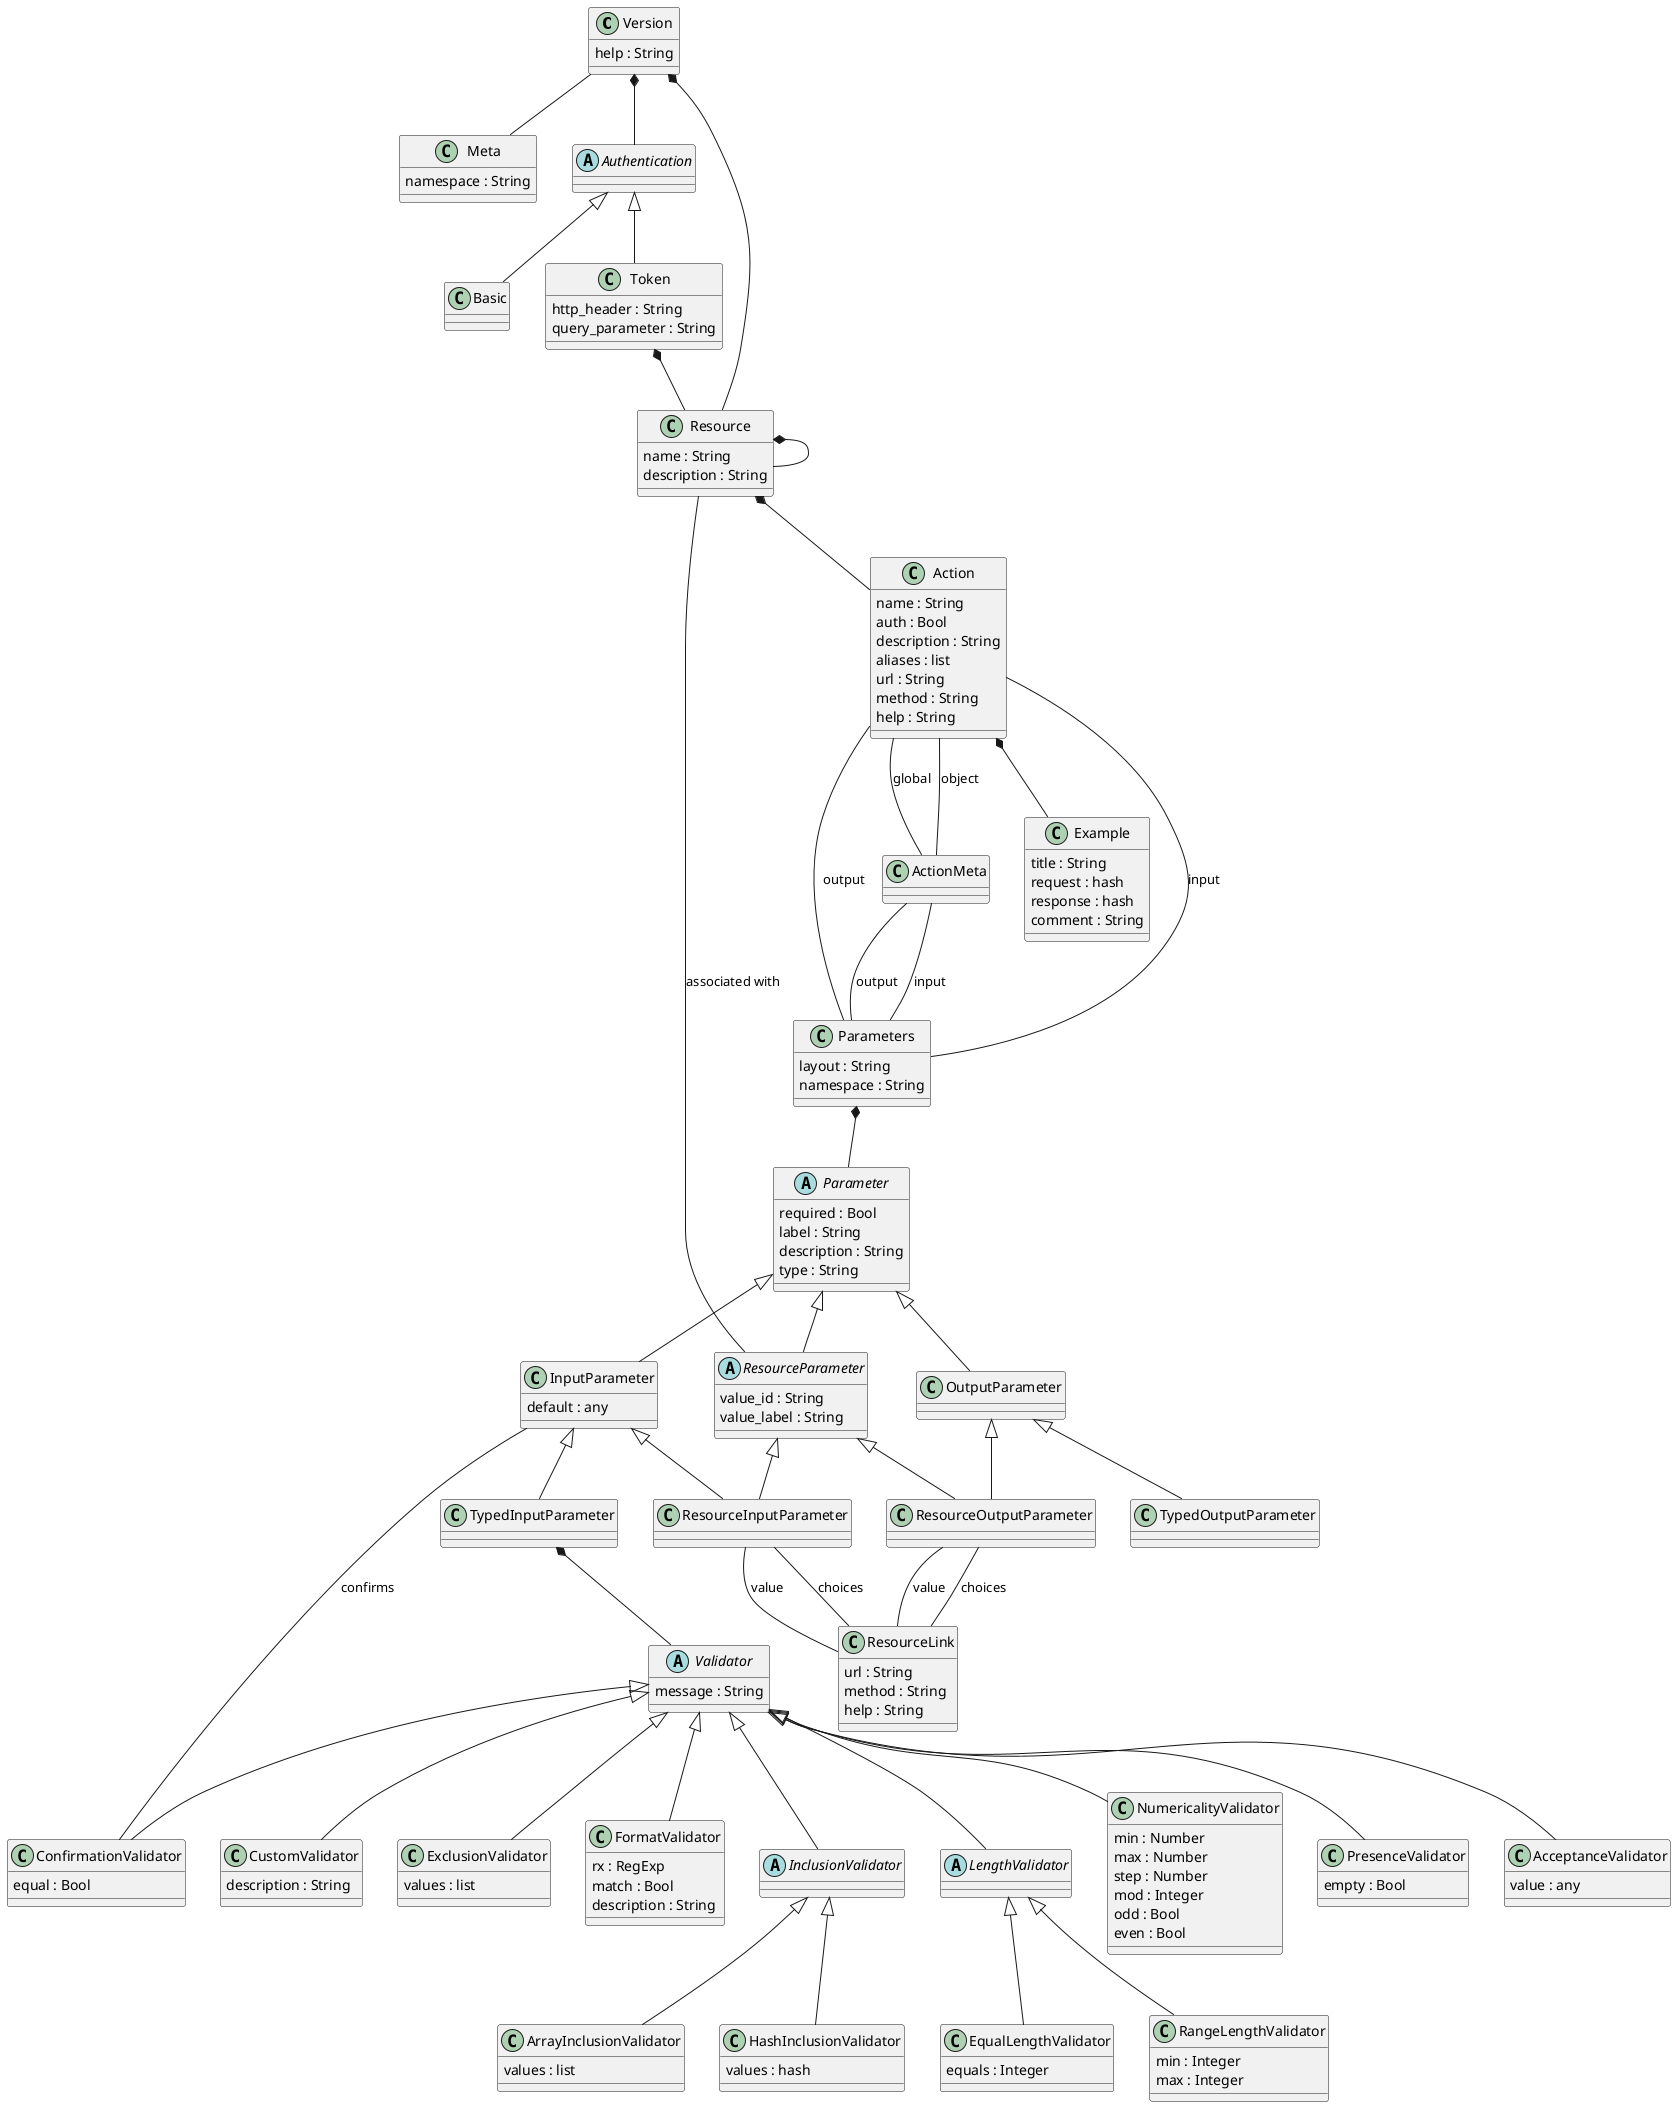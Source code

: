 @startuml

class Version {
	help : String
}

class Meta {
	namespace : String
}

abstract class Authentication {
	
}

class Basic {
	
}

class Token {
	http_header : String
	query_parameter : String
}

class Resource {
	name : String
	description : String
}

class Action {
	name : String
	auth : Bool
	description : String
	aliases : list
	url : String
	method : String
	help : String
}

class Example {
	title : String
	request : hash
	response : hash
	comment : String
}

class Parameters {
	layout : String
	namespace : String
}

abstract class Parameter {
	required : Bool
	label : String
	description : String
	type : String
}

class InputParameter {
	default : any
}

class OutputParameter {
	
}

abstract class ResourceParameter {
	value_id : String
	value_label : String
}

class TypedInputParameter {
	
}

class ResourceInputParameter {
}

class TypedOutputParameter {
	
}

class ResourceOutputParameter {
}

class ResourceLink {
	url : String
	method : String
	help : String
}


class ActionMeta {
}

abstract class Validator {
	message : String
}

class AcceptanceValidator {
	value : any
}

class ConfirmationValidator {
	equal : Bool
}

class CustomValidator {
	description : String
}

class ExclusionValidator {
	values : list
}

class FormatValidator {
	rx : RegExp
	match : Bool
	description : String
}

abstract class InclusionValidator {
	
}

class ArrayInclusionValidator {
	values : list
}

class HashInclusionValidator {
	values : hash
}

abstract class LengthValidator {
	
}

class EqualLengthValidator {
	equals : Integer
}

class RangeLengthValidator {
	min : Integer
	max : Integer
}

class NumericalityValidator {
	min : Number
	max : Number
	step : Number
	mod : Integer
	odd : Bool
	even : Bool
}

class PresenceValidator {
	empty : Bool
}

Version -- Meta
Version *-- Authentication

Authentication <|-- Basic
Authentication <|-- Token

Token *-- Resource

Version *-- Resource

Resource *-- Resource
Resource *-- Action

Action *-- Example
Action -- Parameters : input
Action -- Parameters : output
Action -- ActionMeta : object
Action -- ActionMeta : global

ActionMeta -- Parameters : input
ActionMeta -- Parameters : output

Parameters *-- Parameter

Parameter <|-- InputParameter
Parameter <|-- OutputParameter
Parameter <|-- ResourceParameter

ResourceParameter <|-- ResourceInputParameter
ResourceParameter <|-- ResourceOutputParameter
ResourceParameter -- Resource : associated with

InputParameter <|-- TypedInputParameter
InputParameter <|-- ResourceInputParameter

TypedInputParameter *-- Validator

Validator <|-- AcceptanceValidator
Validator <|-- ConfirmationValidator
ConfirmationValidator -- InputParameter : confirms
Validator <|-- CustomValidator
Validator <|-- ExclusionValidator
Validator <|-- FormatValidator
Validator <|-- InclusionValidator
InclusionValidator <|-- ArrayInclusionValidator
InclusionValidator <|-- HashInclusionValidator
Validator <|-- LengthValidator
LengthValidator <|-- EqualLengthValidator
LengthValidator <|-- RangeLengthValidator
Validator <|-- NumericalityValidator
Validator <|-- PresenceValidator

OutputParameter <|-- TypedOutputParameter
OutputParameter <|-- ResourceOutputParameter

ResourceInputParameter -- ResourceLink : value
ResourceInputParameter -- ResourceLink : choices

ResourceOutputParameter -- ResourceLink : value
ResourceOutputParameter -- ResourceLink : choices

@enduml
